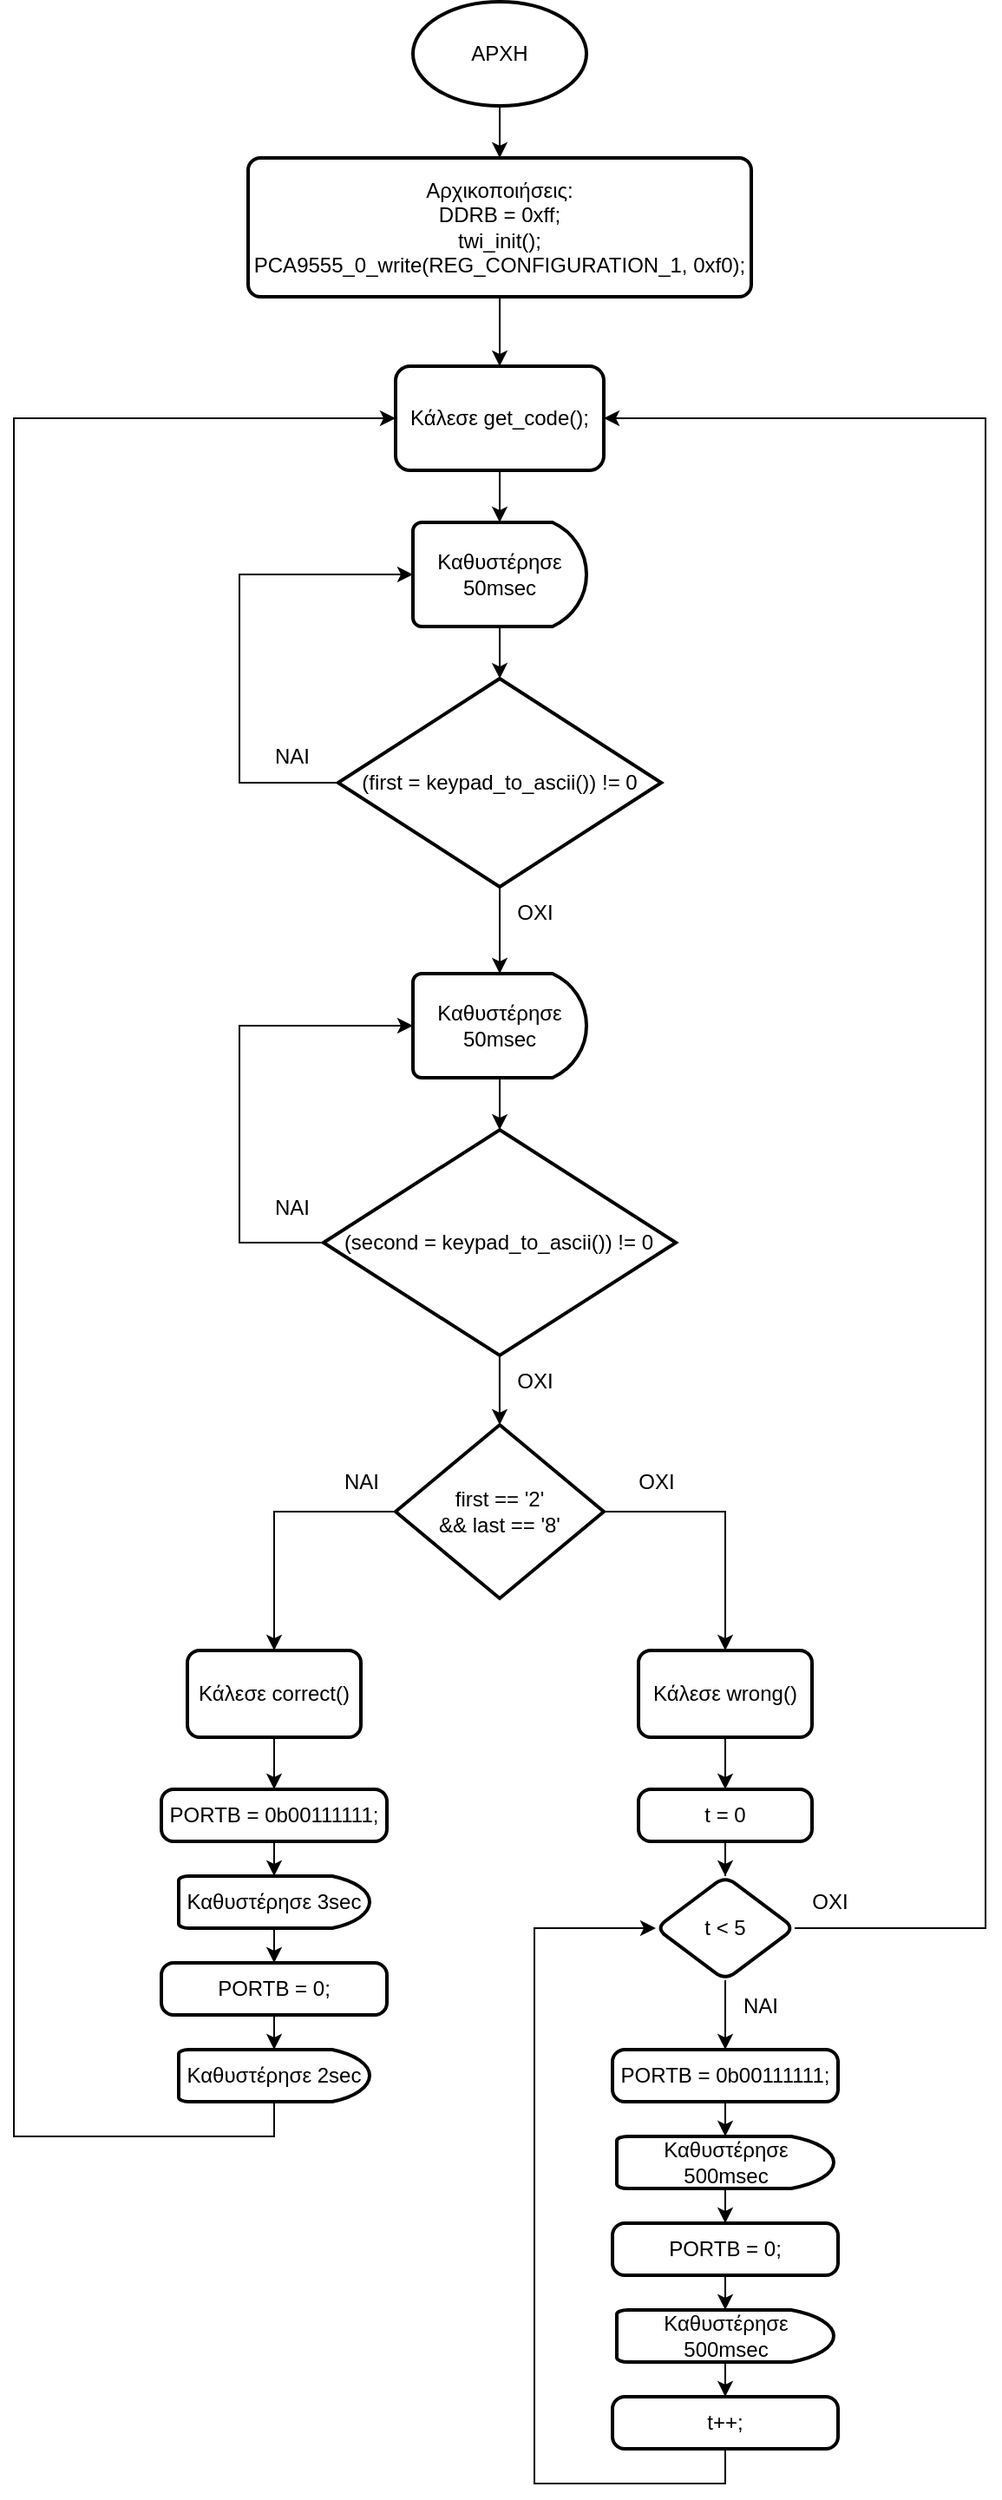 <mxfile version="24.8.4">
  <diagram id="6a731a19-8d31-9384-78a2-239565b7b9f0" name="Page-1">
    <mxGraphModel dx="1235" dy="633" grid="1" gridSize="10" guides="1" tooltips="1" connect="1" arrows="1" fold="1" page="1" pageScale="1" pageWidth="1169" pageHeight="827" background="none" math="0" shadow="0">
      <root>
        <mxCell id="0" />
        <mxCell id="1" parent="0" />
        <mxCell id="aZdNWpkULtw_uglptp3B-57" style="edgeStyle=orthogonalEdgeStyle;rounded=0;orthogonalLoop=1;jettySize=auto;html=1;exitX=0.5;exitY=1;exitDx=0;exitDy=0;exitPerimeter=0;entryX=0.5;entryY=0;entryDx=0;entryDy=0;" edge="1" parent="1" source="aZdNWpkULtw_uglptp3B-55" target="aZdNWpkULtw_uglptp3B-56">
          <mxGeometry relative="1" as="geometry" />
        </mxCell>
        <mxCell id="aZdNWpkULtw_uglptp3B-55" value="ΑΡΧΗ" style="strokeWidth=2;html=1;shape=mxgraph.flowchart.start_1;whiteSpace=wrap;" vertex="1" parent="1">
          <mxGeometry x="470" y="10" width="100" height="60" as="geometry" />
        </mxCell>
        <mxCell id="aZdNWpkULtw_uglptp3B-60" value="" style="edgeStyle=orthogonalEdgeStyle;rounded=0;orthogonalLoop=1;jettySize=auto;html=1;" edge="1" parent="1" source="aZdNWpkULtw_uglptp3B-56" target="aZdNWpkULtw_uglptp3B-59">
          <mxGeometry relative="1" as="geometry" />
        </mxCell>
        <mxCell id="aZdNWpkULtw_uglptp3B-56" value="Αρχικοποιήσεις:&lt;br&gt;&lt;div&gt;DDRB = 0xff;&lt;/div&gt;&lt;div&gt;twi_init();&lt;/div&gt;&lt;div&gt;PCA9555_0_write(REG_CONFIGURATION_1, 0xf0);&lt;br&gt;&lt;/div&gt;" style="rounded=1;whiteSpace=wrap;html=1;absoluteArcSize=1;arcSize=14;strokeWidth=2;" vertex="1" parent="1">
          <mxGeometry x="375" y="100" width="290" height="80" as="geometry" />
        </mxCell>
        <mxCell id="aZdNWpkULtw_uglptp3B-63" value="" style="edgeStyle=orthogonalEdgeStyle;rounded=0;orthogonalLoop=1;jettySize=auto;html=1;" edge="1" parent="1" source="aZdNWpkULtw_uglptp3B-59" target="aZdNWpkULtw_uglptp3B-61">
          <mxGeometry relative="1" as="geometry" />
        </mxCell>
        <mxCell id="aZdNWpkULtw_uglptp3B-59" value="Κάλεσε get_code();" style="whiteSpace=wrap;html=1;rounded=1;arcSize=14;strokeWidth=2;" vertex="1" parent="1">
          <mxGeometry x="460" y="220" width="120" height="60" as="geometry" />
        </mxCell>
        <mxCell id="aZdNWpkULtw_uglptp3B-65" value="" style="edgeStyle=orthogonalEdgeStyle;rounded=0;orthogonalLoop=1;jettySize=auto;html=1;" edge="1" parent="1" source="aZdNWpkULtw_uglptp3B-61" target="aZdNWpkULtw_uglptp3B-64">
          <mxGeometry relative="1" as="geometry" />
        </mxCell>
        <mxCell id="aZdNWpkULtw_uglptp3B-61" value="Καθυστέρησε 50msec" style="strokeWidth=2;html=1;shape=mxgraph.flowchart.delay;whiteSpace=wrap;" vertex="1" parent="1">
          <mxGeometry x="470" y="310" width="100" height="60" as="geometry" />
        </mxCell>
        <mxCell id="aZdNWpkULtw_uglptp3B-64" value="(first = keypad_to_ascii()) != 0" style="rhombus;whiteSpace=wrap;html=1;strokeWidth=2;" vertex="1" parent="1">
          <mxGeometry x="426.88" y="400" width="186.25" height="120" as="geometry" />
        </mxCell>
        <mxCell id="aZdNWpkULtw_uglptp3B-66" style="edgeStyle=orthogonalEdgeStyle;rounded=0;orthogonalLoop=1;jettySize=auto;html=1;exitX=0;exitY=0.5;exitDx=0;exitDy=0;entryX=0;entryY=0.5;entryDx=0;entryDy=0;entryPerimeter=0;" edge="1" parent="1" source="aZdNWpkULtw_uglptp3B-64" target="aZdNWpkULtw_uglptp3B-61">
          <mxGeometry relative="1" as="geometry">
            <Array as="points">
              <mxPoint x="370" y="460" />
              <mxPoint x="370" y="340" />
            </Array>
          </mxGeometry>
        </mxCell>
        <mxCell id="aZdNWpkULtw_uglptp3B-67" value="ΝΑΙ" style="text;html=1;align=center;verticalAlign=middle;resizable=0;points=[];autosize=1;strokeColor=none;fillColor=none;" vertex="1" parent="1">
          <mxGeometry x="380" y="430" width="40" height="30" as="geometry" />
        </mxCell>
        <mxCell id="aZdNWpkULtw_uglptp3B-71" value="ΟΧΙ" style="text;html=1;align=center;verticalAlign=middle;resizable=0;points=[];autosize=1;strokeColor=none;fillColor=none;" vertex="1" parent="1">
          <mxGeometry x="520" y="520" width="40" height="30" as="geometry" />
        </mxCell>
        <mxCell id="aZdNWpkULtw_uglptp3B-72" value="" style="edgeStyle=orthogonalEdgeStyle;rounded=0;orthogonalLoop=1;jettySize=auto;html=1;" edge="1" parent="1" source="aZdNWpkULtw_uglptp3B-73" target="aZdNWpkULtw_uglptp3B-74">
          <mxGeometry relative="1" as="geometry" />
        </mxCell>
        <mxCell id="aZdNWpkULtw_uglptp3B-73" value="Καθυστέρησε 50msec" style="strokeWidth=2;html=1;shape=mxgraph.flowchart.delay;whiteSpace=wrap;" vertex="1" parent="1">
          <mxGeometry x="470.01" y="570" width="100" height="60" as="geometry" />
        </mxCell>
        <mxCell id="aZdNWpkULtw_uglptp3B-79" value="" style="edgeStyle=orthogonalEdgeStyle;rounded=0;orthogonalLoop=1;jettySize=auto;html=1;" edge="1" parent="1" source="aZdNWpkULtw_uglptp3B-74" target="aZdNWpkULtw_uglptp3B-78">
          <mxGeometry relative="1" as="geometry" />
        </mxCell>
        <mxCell id="aZdNWpkULtw_uglptp3B-74" value="(second = keypad_to_ascii()) != 0" style="rhombus;whiteSpace=wrap;html=1;strokeWidth=2;" vertex="1" parent="1">
          <mxGeometry x="418.44" y="660" width="203.12" height="130" as="geometry" />
        </mxCell>
        <mxCell id="aZdNWpkULtw_uglptp3B-75" style="edgeStyle=orthogonalEdgeStyle;rounded=0;orthogonalLoop=1;jettySize=auto;html=1;exitX=0;exitY=0.5;exitDx=0;exitDy=0;entryX=0;entryY=0.5;entryDx=0;entryDy=0;entryPerimeter=0;" edge="1" parent="1" source="aZdNWpkULtw_uglptp3B-74" target="aZdNWpkULtw_uglptp3B-73">
          <mxGeometry relative="1" as="geometry">
            <Array as="points">
              <mxPoint x="370" y="725" />
              <mxPoint x="370" y="600" />
            </Array>
          </mxGeometry>
        </mxCell>
        <mxCell id="aZdNWpkULtw_uglptp3B-76" value="ΝΑΙ" style="text;html=1;align=center;verticalAlign=middle;resizable=0;points=[];autosize=1;strokeColor=none;fillColor=none;" vertex="1" parent="1">
          <mxGeometry x="380" y="690" width="40" height="30" as="geometry" />
        </mxCell>
        <mxCell id="aZdNWpkULtw_uglptp3B-77" style="edgeStyle=orthogonalEdgeStyle;rounded=0;orthogonalLoop=1;jettySize=auto;html=1;exitX=0.5;exitY=1;exitDx=0;exitDy=0;entryX=0.5;entryY=0;entryDx=0;entryDy=0;entryPerimeter=0;" edge="1" parent="1" source="aZdNWpkULtw_uglptp3B-64" target="aZdNWpkULtw_uglptp3B-73">
          <mxGeometry relative="1" as="geometry" />
        </mxCell>
        <mxCell id="aZdNWpkULtw_uglptp3B-83" style="edgeStyle=orthogonalEdgeStyle;rounded=0;orthogonalLoop=1;jettySize=auto;html=1;exitX=0;exitY=0.5;exitDx=0;exitDy=0;exitPerimeter=0;entryX=0.5;entryY=0;entryDx=0;entryDy=0;" edge="1" parent="1" source="aZdNWpkULtw_uglptp3B-78" target="aZdNWpkULtw_uglptp3B-82">
          <mxGeometry relative="1" as="geometry" />
        </mxCell>
        <mxCell id="aZdNWpkULtw_uglptp3B-86" style="edgeStyle=orthogonalEdgeStyle;rounded=0;orthogonalLoop=1;jettySize=auto;html=1;exitX=1;exitY=0.5;exitDx=0;exitDy=0;exitPerimeter=0;entryX=0.5;entryY=0;entryDx=0;entryDy=0;" edge="1" parent="1" source="aZdNWpkULtw_uglptp3B-78" target="aZdNWpkULtw_uglptp3B-85">
          <mxGeometry relative="1" as="geometry" />
        </mxCell>
        <mxCell id="aZdNWpkULtw_uglptp3B-78" value="first == &#39;2&#39;&lt;br&gt;&amp;amp;&amp;amp; last == &#39;8&#39;" style="strokeWidth=2;html=1;shape=mxgraph.flowchart.decision;whiteSpace=wrap;" vertex="1" parent="1">
          <mxGeometry x="460" y="830" width="120" height="100" as="geometry" />
        </mxCell>
        <mxCell id="aZdNWpkULtw_uglptp3B-80" value="OXI" style="text;html=1;align=center;verticalAlign=middle;resizable=0;points=[];autosize=1;strokeColor=none;fillColor=none;" vertex="1" parent="1">
          <mxGeometry x="520" y="790" width="40" height="30" as="geometry" />
        </mxCell>
        <mxCell id="aZdNWpkULtw_uglptp3B-89" value="" style="edgeStyle=orthogonalEdgeStyle;rounded=0;orthogonalLoop=1;jettySize=auto;html=1;" edge="1" parent="1" source="aZdNWpkULtw_uglptp3B-82" target="aZdNWpkULtw_uglptp3B-88">
          <mxGeometry relative="1" as="geometry" />
        </mxCell>
        <mxCell id="aZdNWpkULtw_uglptp3B-82" value="Κάλεσε correct()" style="rounded=1;whiteSpace=wrap;html=1;absoluteArcSize=1;arcSize=14;strokeWidth=2;" vertex="1" parent="1">
          <mxGeometry x="340" y="960" width="100" height="50" as="geometry" />
        </mxCell>
        <mxCell id="aZdNWpkULtw_uglptp3B-84" value="ΝΑΙ" style="text;html=1;align=center;verticalAlign=middle;resizable=0;points=[];autosize=1;strokeColor=none;fillColor=none;" vertex="1" parent="1">
          <mxGeometry x="420" y="848" width="40" height="30" as="geometry" />
        </mxCell>
        <mxCell id="aZdNWpkULtw_uglptp3B-97" style="edgeStyle=orthogonalEdgeStyle;rounded=0;orthogonalLoop=1;jettySize=auto;html=1;exitX=0.5;exitY=1;exitDx=0;exitDy=0;entryX=0.5;entryY=0;entryDx=0;entryDy=0;" edge="1" parent="1" source="aZdNWpkULtw_uglptp3B-85" target="aZdNWpkULtw_uglptp3B-96">
          <mxGeometry relative="1" as="geometry" />
        </mxCell>
        <mxCell id="aZdNWpkULtw_uglptp3B-85" value="Κάλεσε wrong()" style="rounded=1;whiteSpace=wrap;html=1;absoluteArcSize=1;arcSize=14;strokeWidth=2;" vertex="1" parent="1">
          <mxGeometry x="600" y="960" width="100" height="50" as="geometry" />
        </mxCell>
        <mxCell id="aZdNWpkULtw_uglptp3B-87" value="ΟΧΙ" style="text;html=1;align=center;verticalAlign=middle;resizable=0;points=[];autosize=1;strokeColor=none;fillColor=none;" vertex="1" parent="1">
          <mxGeometry x="590" y="848" width="40" height="30" as="geometry" />
        </mxCell>
        <mxCell id="aZdNWpkULtw_uglptp3B-88" value="PORTB = 0b00111111;" style="rounded=1;whiteSpace=wrap;html=1;absoluteArcSize=1;arcSize=14;strokeWidth=2;" vertex="1" parent="1">
          <mxGeometry x="325" y="1040" width="130" height="30" as="geometry" />
        </mxCell>
        <mxCell id="aZdNWpkULtw_uglptp3B-95" style="edgeStyle=orthogonalEdgeStyle;rounded=0;orthogonalLoop=1;jettySize=auto;html=1;exitX=0.5;exitY=1;exitDx=0;exitDy=0;exitPerimeter=0;entryX=0.5;entryY=0;entryDx=0;entryDy=0;" edge="1" parent="1" source="aZdNWpkULtw_uglptp3B-90" target="aZdNWpkULtw_uglptp3B-92">
          <mxGeometry relative="1" as="geometry" />
        </mxCell>
        <mxCell id="aZdNWpkULtw_uglptp3B-90" value="Καθυστέρησε 3sec" style="strokeWidth=2;html=1;shape=mxgraph.flowchart.delay;whiteSpace=wrap;" vertex="1" parent="1">
          <mxGeometry x="335" y="1090" width="110" height="30" as="geometry" />
        </mxCell>
        <mxCell id="aZdNWpkULtw_uglptp3B-91" style="edgeStyle=orthogonalEdgeStyle;rounded=0;orthogonalLoop=1;jettySize=auto;html=1;exitX=0.5;exitY=1;exitDx=0;exitDy=0;entryX=0.5;entryY=0;entryDx=0;entryDy=0;entryPerimeter=0;" edge="1" parent="1" source="aZdNWpkULtw_uglptp3B-88" target="aZdNWpkULtw_uglptp3B-90">
          <mxGeometry relative="1" as="geometry" />
        </mxCell>
        <mxCell id="aZdNWpkULtw_uglptp3B-92" value="PORTB = 0;" style="rounded=1;whiteSpace=wrap;html=1;absoluteArcSize=1;arcSize=14;strokeWidth=2;" vertex="1" parent="1">
          <mxGeometry x="325" y="1140" width="130" height="30" as="geometry" />
        </mxCell>
        <mxCell id="aZdNWpkULtw_uglptp3B-117" style="edgeStyle=orthogonalEdgeStyle;rounded=0;orthogonalLoop=1;jettySize=auto;html=1;exitX=0.5;exitY=1;exitDx=0;exitDy=0;exitPerimeter=0;entryX=0;entryY=0.5;entryDx=0;entryDy=0;" edge="1" parent="1" source="aZdNWpkULtw_uglptp3B-93" target="aZdNWpkULtw_uglptp3B-59">
          <mxGeometry relative="1" as="geometry">
            <Array as="points">
              <mxPoint x="390" y="1240" />
              <mxPoint x="240" y="1240" />
              <mxPoint x="240" y="250" />
            </Array>
          </mxGeometry>
        </mxCell>
        <mxCell id="aZdNWpkULtw_uglptp3B-93" value="Καθυστέρησε 2sec" style="strokeWidth=2;html=1;shape=mxgraph.flowchart.delay;whiteSpace=wrap;" vertex="1" parent="1">
          <mxGeometry x="335" y="1190" width="110" height="30" as="geometry" />
        </mxCell>
        <mxCell id="aZdNWpkULtw_uglptp3B-94" style="edgeStyle=orthogonalEdgeStyle;rounded=0;orthogonalLoop=1;jettySize=auto;html=1;exitX=0.5;exitY=1;exitDx=0;exitDy=0;entryX=0.5;entryY=0;entryDx=0;entryDy=0;entryPerimeter=0;" edge="1" parent="1" source="aZdNWpkULtw_uglptp3B-92" target="aZdNWpkULtw_uglptp3B-93">
          <mxGeometry relative="1" as="geometry" />
        </mxCell>
        <mxCell id="aZdNWpkULtw_uglptp3B-99" value="" style="edgeStyle=orthogonalEdgeStyle;rounded=0;orthogonalLoop=1;jettySize=auto;html=1;" edge="1" parent="1" source="aZdNWpkULtw_uglptp3B-96" target="aZdNWpkULtw_uglptp3B-98">
          <mxGeometry relative="1" as="geometry" />
        </mxCell>
        <mxCell id="aZdNWpkULtw_uglptp3B-96" value="&lt;div&gt;t = 0&lt;/div&gt;" style="rounded=1;whiteSpace=wrap;html=1;absoluteArcSize=1;arcSize=14;strokeWidth=2;" vertex="1" parent="1">
          <mxGeometry x="600" y="1040" width="100" height="30" as="geometry" />
        </mxCell>
        <mxCell id="aZdNWpkULtw_uglptp3B-112" style="edgeStyle=orthogonalEdgeStyle;rounded=0;orthogonalLoop=1;jettySize=auto;html=1;exitX=0.5;exitY=1;exitDx=0;exitDy=0;entryX=0.5;entryY=0;entryDx=0;entryDy=0;" edge="1" parent="1" source="aZdNWpkULtw_uglptp3B-98" target="aZdNWpkULtw_uglptp3B-102">
          <mxGeometry relative="1" as="geometry" />
        </mxCell>
        <mxCell id="aZdNWpkULtw_uglptp3B-115" style="edgeStyle=orthogonalEdgeStyle;rounded=0;orthogonalLoop=1;jettySize=auto;html=1;exitX=1;exitY=0.5;exitDx=0;exitDy=0;entryX=1;entryY=0.5;entryDx=0;entryDy=0;" edge="1" parent="1" source="aZdNWpkULtw_uglptp3B-98" target="aZdNWpkULtw_uglptp3B-59">
          <mxGeometry relative="1" as="geometry">
            <Array as="points">
              <mxPoint x="800" y="1120" />
              <mxPoint x="800" y="250" />
            </Array>
          </mxGeometry>
        </mxCell>
        <mxCell id="aZdNWpkULtw_uglptp3B-98" value="t &amp;lt; 5" style="rhombus;whiteSpace=wrap;html=1;rounded=1;arcSize=14;strokeWidth=2;" vertex="1" parent="1">
          <mxGeometry x="610" y="1090" width="80" height="60" as="geometry" />
        </mxCell>
        <mxCell id="aZdNWpkULtw_uglptp3B-102" value="PORTB = 0b00111111;" style="rounded=1;whiteSpace=wrap;html=1;absoluteArcSize=1;arcSize=14;strokeWidth=2;" vertex="1" parent="1">
          <mxGeometry x="585" y="1190" width="130" height="30" as="geometry" />
        </mxCell>
        <mxCell id="aZdNWpkULtw_uglptp3B-103" style="edgeStyle=orthogonalEdgeStyle;rounded=0;orthogonalLoop=1;jettySize=auto;html=1;exitX=0.5;exitY=1;exitDx=0;exitDy=0;exitPerimeter=0;entryX=0.5;entryY=0;entryDx=0;entryDy=0;" edge="1" parent="1" source="aZdNWpkULtw_uglptp3B-104" target="aZdNWpkULtw_uglptp3B-106">
          <mxGeometry relative="1" as="geometry" />
        </mxCell>
        <mxCell id="aZdNWpkULtw_uglptp3B-104" value="Καθυστέρησε 500msec" style="strokeWidth=2;html=1;shape=mxgraph.flowchart.delay;whiteSpace=wrap;" vertex="1" parent="1">
          <mxGeometry x="587.5" y="1240" width="125" height="30" as="geometry" />
        </mxCell>
        <mxCell id="aZdNWpkULtw_uglptp3B-105" style="edgeStyle=orthogonalEdgeStyle;rounded=0;orthogonalLoop=1;jettySize=auto;html=1;exitX=0.5;exitY=1;exitDx=0;exitDy=0;entryX=0.5;entryY=0;entryDx=0;entryDy=0;entryPerimeter=0;" edge="1" parent="1" source="aZdNWpkULtw_uglptp3B-102" target="aZdNWpkULtw_uglptp3B-104">
          <mxGeometry relative="1" as="geometry" />
        </mxCell>
        <mxCell id="aZdNWpkULtw_uglptp3B-106" value="PORTB = 0;" style="rounded=1;whiteSpace=wrap;html=1;absoluteArcSize=1;arcSize=14;strokeWidth=2;" vertex="1" parent="1">
          <mxGeometry x="585" y="1290" width="130" height="30" as="geometry" />
        </mxCell>
        <mxCell id="aZdNWpkULtw_uglptp3B-119" style="edgeStyle=orthogonalEdgeStyle;rounded=0;orthogonalLoop=1;jettySize=auto;html=1;exitX=0.5;exitY=1;exitDx=0;exitDy=0;exitPerimeter=0;entryX=0.5;entryY=0;entryDx=0;entryDy=0;" edge="1" parent="1" source="aZdNWpkULtw_uglptp3B-107" target="aZdNWpkULtw_uglptp3B-118">
          <mxGeometry relative="1" as="geometry" />
        </mxCell>
        <mxCell id="aZdNWpkULtw_uglptp3B-107" value="Καθυστέρησε 500msec" style="strokeWidth=2;html=1;shape=mxgraph.flowchart.delay;whiteSpace=wrap;" vertex="1" parent="1">
          <mxGeometry x="587.5" y="1340" width="125" height="30" as="geometry" />
        </mxCell>
        <mxCell id="aZdNWpkULtw_uglptp3B-108" style="edgeStyle=orthogonalEdgeStyle;rounded=0;orthogonalLoop=1;jettySize=auto;html=1;exitX=0.5;exitY=1;exitDx=0;exitDy=0;entryX=0.5;entryY=0;entryDx=0;entryDy=0;entryPerimeter=0;" edge="1" parent="1" source="aZdNWpkULtw_uglptp3B-106" target="aZdNWpkULtw_uglptp3B-107">
          <mxGeometry relative="1" as="geometry" />
        </mxCell>
        <mxCell id="aZdNWpkULtw_uglptp3B-114" value="NAI" style="text;html=1;align=center;verticalAlign=middle;resizable=0;points=[];autosize=1;strokeColor=none;fillColor=none;" vertex="1" parent="1">
          <mxGeometry x="650" y="1150" width="40" height="30" as="geometry" />
        </mxCell>
        <mxCell id="aZdNWpkULtw_uglptp3B-116" value="ΟΧΙ" style="text;html=1;align=center;verticalAlign=middle;resizable=0;points=[];autosize=1;strokeColor=none;fillColor=none;" vertex="1" parent="1">
          <mxGeometry x="690" y="1090" width="40" height="30" as="geometry" />
        </mxCell>
        <mxCell id="aZdNWpkULtw_uglptp3B-120" style="edgeStyle=orthogonalEdgeStyle;rounded=0;orthogonalLoop=1;jettySize=auto;html=1;exitX=0.5;exitY=1;exitDx=0;exitDy=0;entryX=0;entryY=0.5;entryDx=0;entryDy=0;" edge="1" parent="1" source="aZdNWpkULtw_uglptp3B-118" target="aZdNWpkULtw_uglptp3B-98">
          <mxGeometry relative="1" as="geometry">
            <Array as="points">
              <mxPoint x="650" y="1440" />
              <mxPoint x="540" y="1440" />
              <mxPoint x="540" y="1120" />
            </Array>
          </mxGeometry>
        </mxCell>
        <mxCell id="aZdNWpkULtw_uglptp3B-118" value="t++;" style="rounded=1;whiteSpace=wrap;html=1;absoluteArcSize=1;arcSize=14;strokeWidth=2;" vertex="1" parent="1">
          <mxGeometry x="585" y="1390" width="130" height="30" as="geometry" />
        </mxCell>
      </root>
    </mxGraphModel>
  </diagram>
</mxfile>
